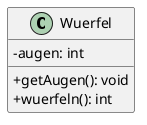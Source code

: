 @startuml
skinparam classAttributeIconSize 0
class Wuerfel {
    - augen: int
    + getAugen(): void
    + wuerfeln(): int
}

@enduml